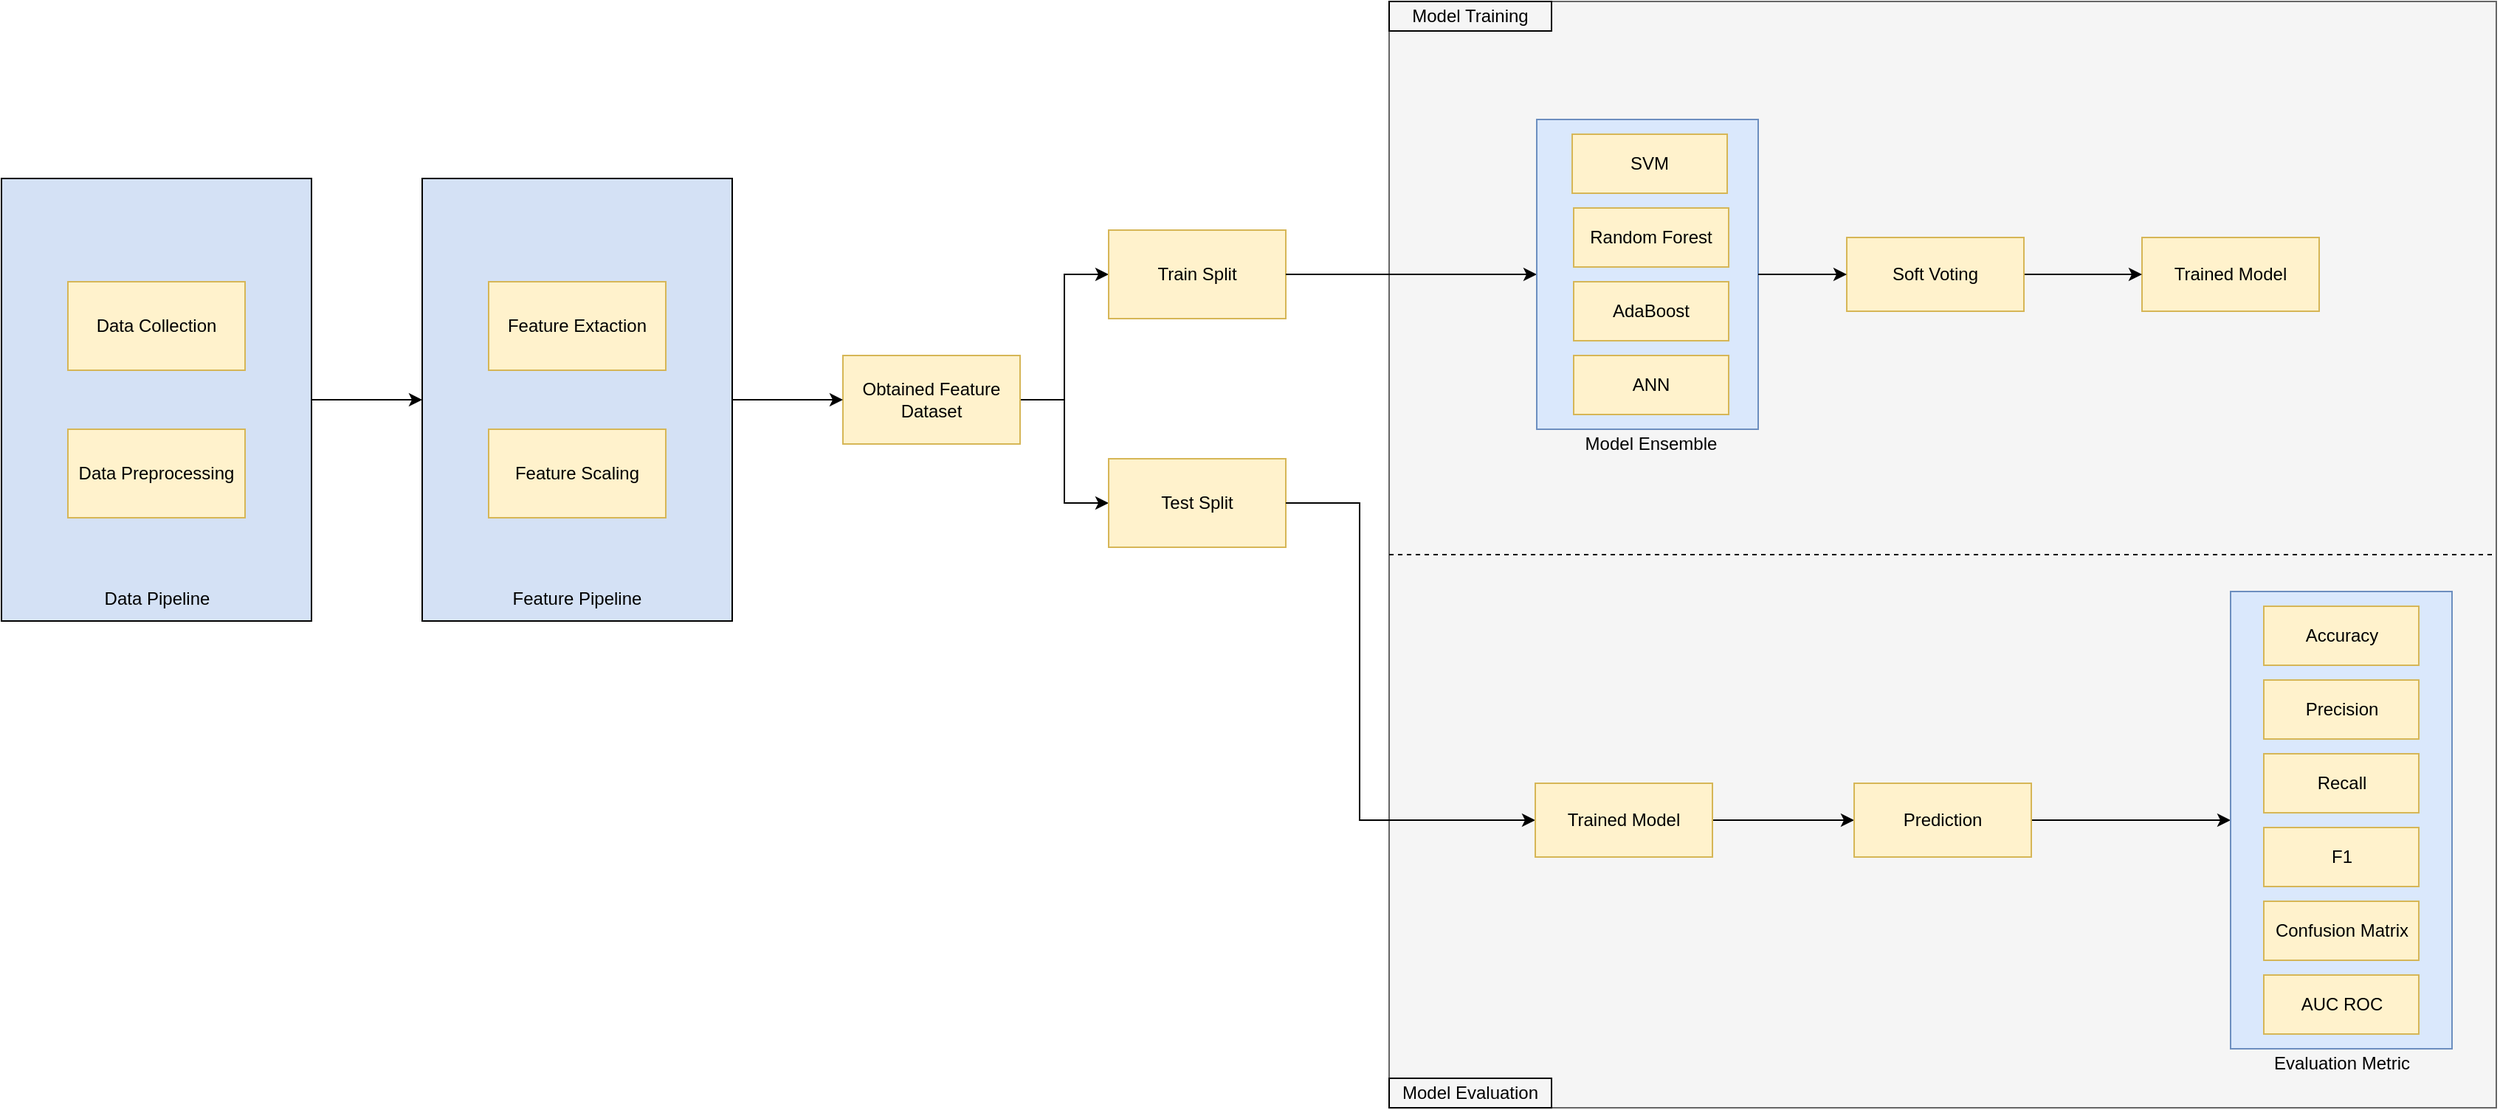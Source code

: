 <mxfile version="21.2.1" type="device">
  <diagram name="Page-1" id="5SdSSSAluMcNTr8EdPVz">
    <mxGraphModel dx="1050" dy="1365" grid="1" gridSize="10" guides="1" tooltips="1" connect="1" arrows="1" fold="1" page="1" pageScale="1" pageWidth="1169" pageHeight="827" math="0" shadow="0">
      <root>
        <mxCell id="0" />
        <mxCell id="1" parent="0" />
        <mxCell id="9ysJkB-p09xtjBn3U5HX-10" value="" style="group;fillColor=#e1d5e7;strokeColor=#9673a6;fillStyle=auto;" vertex="1" connectable="0" parent="1">
          <mxGeometry x="295" y="20" width="210" height="300" as="geometry" />
        </mxCell>
        <mxCell id="9ysJkB-p09xtjBn3U5HX-9" value="" style="rounded=0;whiteSpace=wrap;html=1;fillColor=#D4E1F5;" vertex="1" parent="9ysJkB-p09xtjBn3U5HX-10">
          <mxGeometry width="210" height="300" as="geometry" />
        </mxCell>
        <mxCell id="9ysJkB-p09xtjBn3U5HX-4" value="Feature Scaling" style="rounded=0;whiteSpace=wrap;html=1;fillColor=#fff2cc;strokeColor=#d6b656;" vertex="1" parent="9ysJkB-p09xtjBn3U5HX-10">
          <mxGeometry x="45" y="170" width="120" height="60" as="geometry" />
        </mxCell>
        <mxCell id="9ysJkB-p09xtjBn3U5HX-3" value="Feature Extaction" style="rounded=0;whiteSpace=wrap;html=1;fillColor=#fff2cc;strokeColor=#d6b656;" vertex="1" parent="9ysJkB-p09xtjBn3U5HX-10">
          <mxGeometry x="45" y="70" width="120" height="60" as="geometry" />
        </mxCell>
        <mxCell id="9ysJkB-p09xtjBn3U5HX-60" value="Feature Pipeline" style="text;html=1;strokeColor=none;fillColor=none;align=center;verticalAlign=middle;whiteSpace=wrap;rounded=0;" vertex="1" parent="9ysJkB-p09xtjBn3U5HX-10">
          <mxGeometry x="51.25" y="270" width="107.5" height="30" as="geometry" />
        </mxCell>
        <mxCell id="9ysJkB-p09xtjBn3U5HX-12" value="" style="group;fillColor=#D4E1F5;strokeColor=#6c8ebf;" vertex="1" connectable="0" parent="1">
          <mxGeometry x="10" y="20" width="210" height="300" as="geometry" />
        </mxCell>
        <mxCell id="9ysJkB-p09xtjBn3U5HX-8" value="" style="rounded=0;whiteSpace=wrap;html=1;gradientColor=none;fillColor=none;" vertex="1" parent="9ysJkB-p09xtjBn3U5HX-12">
          <mxGeometry width="210" height="300" as="geometry" />
        </mxCell>
        <mxCell id="9ysJkB-p09xtjBn3U5HX-1" value="Data Collection" style="rounded=0;whiteSpace=wrap;html=1;fillColor=#fff2cc;strokeColor=#d6b656;" vertex="1" parent="9ysJkB-p09xtjBn3U5HX-12">
          <mxGeometry x="45" y="70" width="120" height="60" as="geometry" />
        </mxCell>
        <mxCell id="9ysJkB-p09xtjBn3U5HX-2" value="Data Preprocessing" style="rounded=0;whiteSpace=wrap;html=1;fillColor=#fff2cc;strokeColor=#d6b656;" vertex="1" parent="9ysJkB-p09xtjBn3U5HX-12">
          <mxGeometry x="45" y="170" width="120" height="60" as="geometry" />
        </mxCell>
        <mxCell id="9ysJkB-p09xtjBn3U5HX-57" value="Data Pipeline" style="text;html=1;strokeColor=none;fillColor=none;align=center;verticalAlign=middle;whiteSpace=wrap;rounded=0;" vertex="1" parent="9ysJkB-p09xtjBn3U5HX-12">
          <mxGeometry x="62.5" y="270" width="85" height="30" as="geometry" />
        </mxCell>
        <mxCell id="9ysJkB-p09xtjBn3U5HX-48" style="edgeStyle=orthogonalEdgeStyle;rounded=0;orthogonalLoop=1;jettySize=auto;html=1;exitX=1;exitY=0.5;exitDx=0;exitDy=0;entryX=0;entryY=0.5;entryDx=0;entryDy=0;" edge="1" parent="1" source="9ysJkB-p09xtjBn3U5HX-13" target="9ysJkB-p09xtjBn3U5HX-14">
          <mxGeometry relative="1" as="geometry" />
        </mxCell>
        <mxCell id="9ysJkB-p09xtjBn3U5HX-49" style="edgeStyle=orthogonalEdgeStyle;rounded=0;orthogonalLoop=1;jettySize=auto;html=1;entryX=0;entryY=0.5;entryDx=0;entryDy=0;" edge="1" parent="1" source="9ysJkB-p09xtjBn3U5HX-13" target="9ysJkB-p09xtjBn3U5HX-15">
          <mxGeometry relative="1" as="geometry" />
        </mxCell>
        <mxCell id="9ysJkB-p09xtjBn3U5HX-13" value="Obtained Feature Dataset" style="rounded=0;whiteSpace=wrap;html=1;fillColor=#fff2cc;strokeColor=#d6b656;" vertex="1" parent="1">
          <mxGeometry x="580" y="140" width="120" height="60" as="geometry" />
        </mxCell>
        <mxCell id="9ysJkB-p09xtjBn3U5HX-14" value="Train Split" style="rounded=0;whiteSpace=wrap;html=1;fillColor=#fff2cc;strokeColor=#d6b656;" vertex="1" parent="1">
          <mxGeometry x="760" y="55" width="120" height="60" as="geometry" />
        </mxCell>
        <mxCell id="9ysJkB-p09xtjBn3U5HX-15" value="Test Split" style="rounded=0;whiteSpace=wrap;html=1;fillColor=#fff2cc;strokeColor=#d6b656;" vertex="1" parent="1">
          <mxGeometry x="760" y="210" width="120" height="60" as="geometry" />
        </mxCell>
        <mxCell id="9ysJkB-p09xtjBn3U5HX-16" value="" style="rounded=0;whiteSpace=wrap;html=1;fillColor=#f5f5f5;fontColor=#333333;strokeColor=#666666;" vertex="1" parent="1">
          <mxGeometry x="950" y="-100" width="750" height="750" as="geometry" />
        </mxCell>
        <mxCell id="9ysJkB-p09xtjBn3U5HX-51" style="edgeStyle=orthogonalEdgeStyle;rounded=0;orthogonalLoop=1;jettySize=auto;html=1;exitX=1;exitY=0.5;exitDx=0;exitDy=0;entryX=0;entryY=0.5;entryDx=0;entryDy=0;" edge="1" parent="1" source="9ysJkB-p09xtjBn3U5HX-15" target="9ysJkB-p09xtjBn3U5HX-30">
          <mxGeometry relative="1" as="geometry">
            <Array as="points">
              <mxPoint x="930" y="240" />
              <mxPoint x="930" y="455" />
            </Array>
          </mxGeometry>
        </mxCell>
        <mxCell id="9ysJkB-p09xtjBn3U5HX-50" style="edgeStyle=orthogonalEdgeStyle;rounded=0;orthogonalLoop=1;jettySize=auto;html=1;exitX=1;exitY=0.5;exitDx=0;exitDy=0;" edge="1" parent="1" source="9ysJkB-p09xtjBn3U5HX-14" target="9ysJkB-p09xtjBn3U5HX-18">
          <mxGeometry relative="1" as="geometry" />
        </mxCell>
        <mxCell id="9ysJkB-p09xtjBn3U5HX-17" value="" style="endArrow=none;dashed=1;html=1;rounded=0;exitX=0;exitY=0.5;exitDx=0;exitDy=0;entryX=1;entryY=0.5;entryDx=0;entryDy=0;" edge="1" parent="1" source="9ysJkB-p09xtjBn3U5HX-16" target="9ysJkB-p09xtjBn3U5HX-16">
          <mxGeometry width="50" height="50" relative="1" as="geometry">
            <mxPoint x="1010" y="240" as="sourcePoint" />
            <mxPoint x="1060" y="190" as="targetPoint" />
          </mxGeometry>
        </mxCell>
        <mxCell id="9ysJkB-p09xtjBn3U5HX-26" value="Trained Model" style="rounded=0;whiteSpace=wrap;html=1;fillColor=#fff2cc;strokeColor=#d6b656;" vertex="1" parent="1">
          <mxGeometry x="1460" y="60" width="120" height="50" as="geometry" />
        </mxCell>
        <mxCell id="9ysJkB-p09xtjBn3U5HX-56" style="edgeStyle=orthogonalEdgeStyle;rounded=0;orthogonalLoop=1;jettySize=auto;html=1;exitX=1;exitY=0.5;exitDx=0;exitDy=0;entryX=0;entryY=0.5;entryDx=0;entryDy=0;" edge="1" parent="1" source="9ysJkB-p09xtjBn3U5HX-27" target="9ysJkB-p09xtjBn3U5HX-26">
          <mxGeometry relative="1" as="geometry" />
        </mxCell>
        <mxCell id="9ysJkB-p09xtjBn3U5HX-27" value="Soft Voting" style="rounded=0;whiteSpace=wrap;html=1;fillColor=#fff2cc;strokeColor=#d6b656;" vertex="1" parent="1">
          <mxGeometry x="1260" y="60" width="120" height="50" as="geometry" />
        </mxCell>
        <mxCell id="9ysJkB-p09xtjBn3U5HX-28" value="Model Training" style="text;html=1;strokeColor=default;fillColor=none;align=center;verticalAlign=middle;whiteSpace=wrap;rounded=0;" vertex="1" parent="1">
          <mxGeometry x="950" y="-100" width="110" height="20" as="geometry" />
        </mxCell>
        <mxCell id="9ysJkB-p09xtjBn3U5HX-53" style="edgeStyle=orthogonalEdgeStyle;rounded=0;orthogonalLoop=1;jettySize=auto;html=1;exitX=1;exitY=0.5;exitDx=0;exitDy=0;" edge="1" parent="1" source="9ysJkB-p09xtjBn3U5HX-30" target="9ysJkB-p09xtjBn3U5HX-31">
          <mxGeometry relative="1" as="geometry" />
        </mxCell>
        <mxCell id="9ysJkB-p09xtjBn3U5HX-30" value="Trained Model" style="rounded=0;whiteSpace=wrap;html=1;fillColor=#fff2cc;strokeColor=#d6b656;" vertex="1" parent="1">
          <mxGeometry x="1049" y="430" width="120" height="50" as="geometry" />
        </mxCell>
        <mxCell id="9ysJkB-p09xtjBn3U5HX-54" style="edgeStyle=orthogonalEdgeStyle;rounded=0;orthogonalLoop=1;jettySize=auto;html=1;exitX=1;exitY=0.5;exitDx=0;exitDy=0;" edge="1" parent="1" source="9ysJkB-p09xtjBn3U5HX-31" target="9ysJkB-p09xtjBn3U5HX-33">
          <mxGeometry relative="1" as="geometry" />
        </mxCell>
        <mxCell id="9ysJkB-p09xtjBn3U5HX-31" value="Prediction" style="rounded=0;whiteSpace=wrap;html=1;fillColor=#fff2cc;strokeColor=#d6b656;" vertex="1" parent="1">
          <mxGeometry x="1265" y="430" width="120" height="50" as="geometry" />
        </mxCell>
        <mxCell id="9ysJkB-p09xtjBn3U5HX-43" value="" style="group;fillColor=#dae8fc;strokeColor=#6c8ebf;" vertex="1" connectable="0" parent="1">
          <mxGeometry x="1520" y="300" width="150" height="310" as="geometry" />
        </mxCell>
        <mxCell id="9ysJkB-p09xtjBn3U5HX-33" value="" style="rounded=0;whiteSpace=wrap;html=1;fillColor=#dae8fc;strokeColor=#6c8ebf;" vertex="1" parent="9ysJkB-p09xtjBn3U5HX-43">
          <mxGeometry width="150" height="310" as="geometry" />
        </mxCell>
        <mxCell id="9ysJkB-p09xtjBn3U5HX-34" value="Accuracy" style="rounded=0;whiteSpace=wrap;html=1;fillColor=#fff2cc;strokeColor=#d6b656;" vertex="1" parent="9ysJkB-p09xtjBn3U5HX-43">
          <mxGeometry x="22.5" y="10" width="105" height="40" as="geometry" />
        </mxCell>
        <mxCell id="9ysJkB-p09xtjBn3U5HX-35" value="Precision" style="rounded=0;whiteSpace=wrap;html=1;fillColor=#fff2cc;strokeColor=#d6b656;" vertex="1" parent="9ysJkB-p09xtjBn3U5HX-43">
          <mxGeometry x="22.5" y="60" width="105" height="40" as="geometry" />
        </mxCell>
        <mxCell id="9ysJkB-p09xtjBn3U5HX-36" value="Recall" style="rounded=0;whiteSpace=wrap;html=1;fillColor=#fff2cc;strokeColor=#d6b656;" vertex="1" parent="9ysJkB-p09xtjBn3U5HX-43">
          <mxGeometry x="22.5" y="110" width="105" height="40" as="geometry" />
        </mxCell>
        <mxCell id="9ysJkB-p09xtjBn3U5HX-37" value="F1" style="rounded=0;whiteSpace=wrap;html=1;fillColor=#fff2cc;strokeColor=#d6b656;" vertex="1" parent="9ysJkB-p09xtjBn3U5HX-43">
          <mxGeometry x="22.5" y="160" width="105" height="40" as="geometry" />
        </mxCell>
        <mxCell id="9ysJkB-p09xtjBn3U5HX-41" value="AUC ROC" style="rounded=0;whiteSpace=wrap;html=1;fillColor=#fff2cc;strokeColor=#d6b656;" vertex="1" parent="9ysJkB-p09xtjBn3U5HX-43">
          <mxGeometry x="22.5" y="260" width="105" height="40" as="geometry" />
        </mxCell>
        <mxCell id="9ysJkB-p09xtjBn3U5HX-42" value="Confusion Matrix" style="rounded=0;whiteSpace=wrap;html=1;fillColor=#fff2cc;strokeColor=#d6b656;" vertex="1" parent="9ysJkB-p09xtjBn3U5HX-43">
          <mxGeometry x="22.5" y="210" width="105" height="40" as="geometry" />
        </mxCell>
        <mxCell id="9ysJkB-p09xtjBn3U5HX-44" value="" style="group" vertex="1" connectable="0" parent="1">
          <mxGeometry x="1050" y="-20" width="150" height="230" as="geometry" />
        </mxCell>
        <mxCell id="9ysJkB-p09xtjBn3U5HX-18" value="" style="rounded=0;whiteSpace=wrap;html=1;fillColor=#dae8fc;strokeColor=#6c8ebf;" vertex="1" parent="9ysJkB-p09xtjBn3U5HX-44">
          <mxGeometry width="150" height="210" as="geometry" />
        </mxCell>
        <mxCell id="9ysJkB-p09xtjBn3U5HX-19" value="SVM" style="rounded=0;whiteSpace=wrap;html=1;fillColor=#fff2cc;strokeColor=#d6b656;" vertex="1" parent="9ysJkB-p09xtjBn3U5HX-44">
          <mxGeometry x="24" y="10" width="105" height="40" as="geometry" />
        </mxCell>
        <mxCell id="9ysJkB-p09xtjBn3U5HX-20" value="Random Forest" style="rounded=0;whiteSpace=wrap;html=1;fillColor=#fff2cc;strokeColor=#d6b656;" vertex="1" parent="9ysJkB-p09xtjBn3U5HX-44">
          <mxGeometry x="25" y="60" width="105" height="40" as="geometry" />
        </mxCell>
        <mxCell id="9ysJkB-p09xtjBn3U5HX-21" value="AdaBoost" style="rounded=0;whiteSpace=wrap;html=1;fillColor=#fff2cc;strokeColor=#d6b656;" vertex="1" parent="9ysJkB-p09xtjBn3U5HX-44">
          <mxGeometry x="25" y="110" width="105" height="40" as="geometry" />
        </mxCell>
        <mxCell id="9ysJkB-p09xtjBn3U5HX-22" value="ANN" style="rounded=0;whiteSpace=wrap;html=1;fillColor=#fff2cc;strokeColor=#d6b656;" vertex="1" parent="9ysJkB-p09xtjBn3U5HX-44">
          <mxGeometry x="25" y="160" width="105" height="40" as="geometry" />
        </mxCell>
        <mxCell id="9ysJkB-p09xtjBn3U5HX-24" value="Model Ensemble" style="text;html=1;strokeColor=none;fillColor=none;align=center;verticalAlign=middle;whiteSpace=wrap;rounded=0;" vertex="1" parent="9ysJkB-p09xtjBn3U5HX-44">
          <mxGeometry x="30" y="210" width="95" height="20" as="geometry" />
        </mxCell>
        <mxCell id="9ysJkB-p09xtjBn3U5HX-45" value="Evaluation Metric" style="text;html=1;strokeColor=none;fillColor=none;align=center;verticalAlign=middle;whiteSpace=wrap;rounded=0;" vertex="1" parent="1">
          <mxGeometry x="1547.5" y="610" width="95" height="20" as="geometry" />
        </mxCell>
        <mxCell id="9ysJkB-p09xtjBn3U5HX-46" style="edgeStyle=orthogonalEdgeStyle;rounded=0;orthogonalLoop=1;jettySize=auto;html=1;exitX=1;exitY=0.5;exitDx=0;exitDy=0;entryX=0;entryY=0.5;entryDx=0;entryDy=0;" edge="1" parent="1" source="9ysJkB-p09xtjBn3U5HX-8" target="9ysJkB-p09xtjBn3U5HX-9">
          <mxGeometry relative="1" as="geometry" />
        </mxCell>
        <mxCell id="9ysJkB-p09xtjBn3U5HX-47" style="edgeStyle=orthogonalEdgeStyle;rounded=0;orthogonalLoop=1;jettySize=auto;html=1;exitX=1;exitY=0.5;exitDx=0;exitDy=0;entryX=0;entryY=0.5;entryDx=0;entryDy=0;" edge="1" parent="1" source="9ysJkB-p09xtjBn3U5HX-9" target="9ysJkB-p09xtjBn3U5HX-13">
          <mxGeometry relative="1" as="geometry" />
        </mxCell>
        <mxCell id="9ysJkB-p09xtjBn3U5HX-52" value="Model Evaluation" style="text;html=1;strokeColor=default;fillColor=none;align=center;verticalAlign=middle;whiteSpace=wrap;rounded=0;" vertex="1" parent="1">
          <mxGeometry x="950" y="630" width="110" height="20" as="geometry" />
        </mxCell>
        <mxCell id="9ysJkB-p09xtjBn3U5HX-55" style="edgeStyle=orthogonalEdgeStyle;rounded=0;orthogonalLoop=1;jettySize=auto;html=1;exitX=1;exitY=0.5;exitDx=0;exitDy=0;entryX=0;entryY=0.5;entryDx=0;entryDy=0;" edge="1" parent="1" source="9ysJkB-p09xtjBn3U5HX-18" target="9ysJkB-p09xtjBn3U5HX-27">
          <mxGeometry relative="1" as="geometry" />
        </mxCell>
      </root>
    </mxGraphModel>
  </diagram>
</mxfile>
